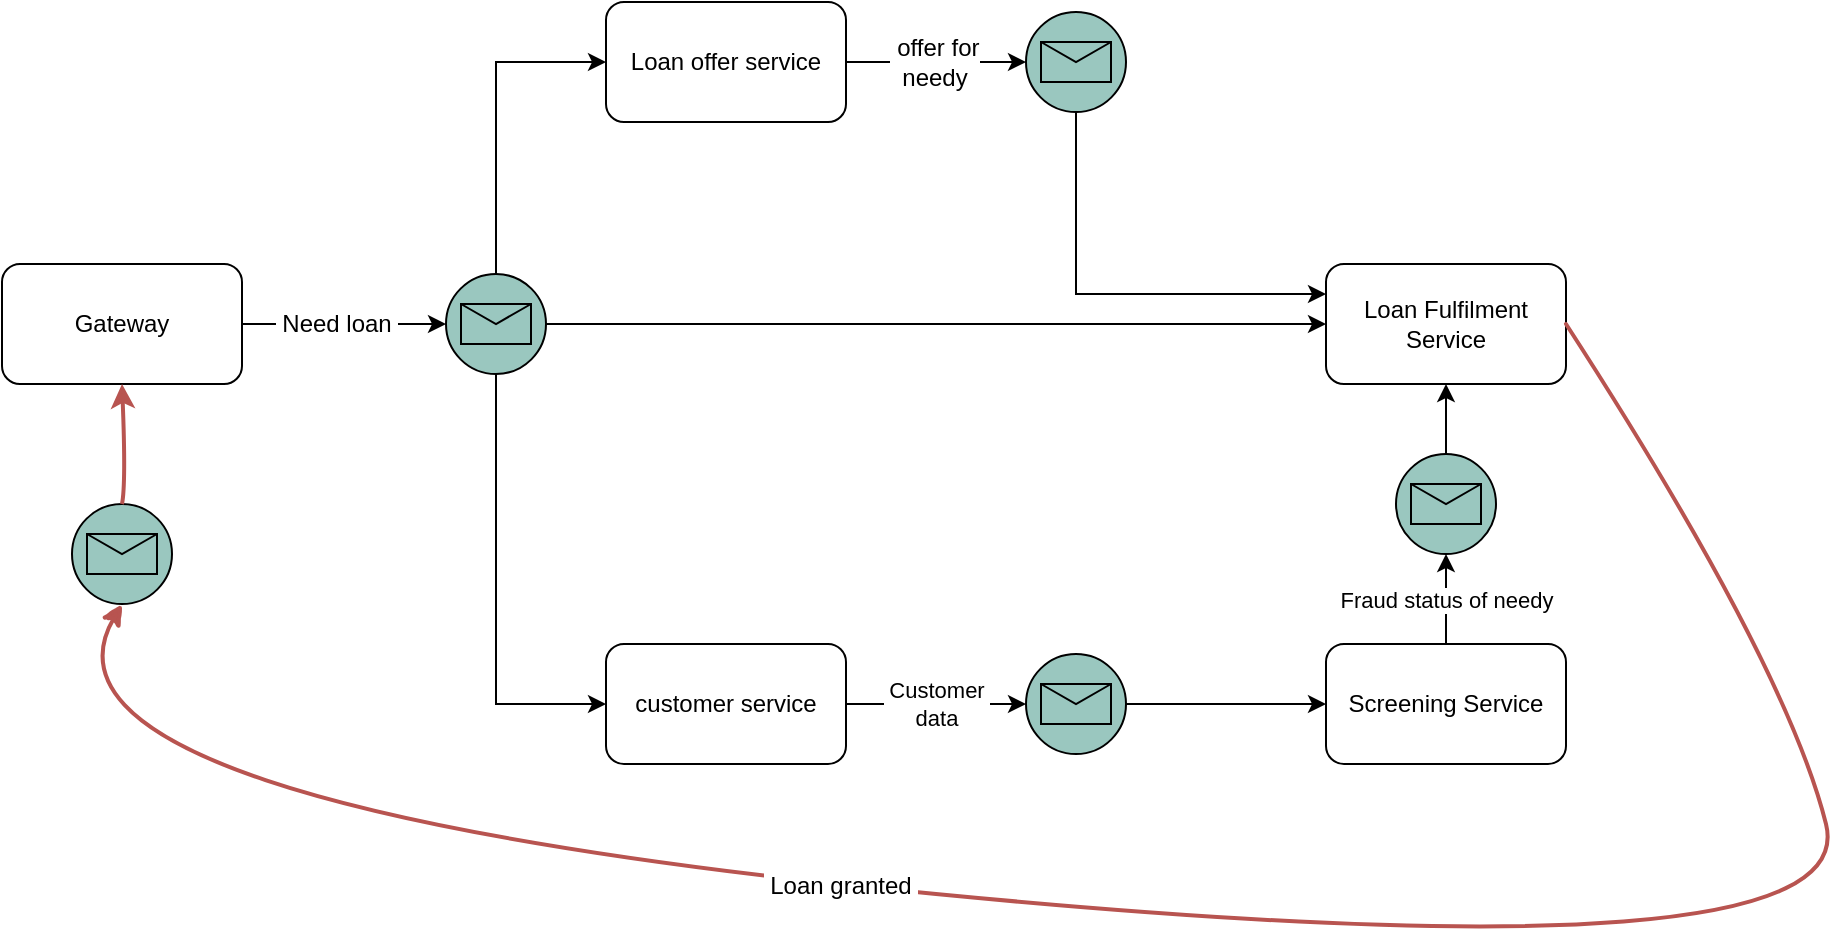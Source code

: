 <mxfile version="11.0.1" type="device"><diagram id="6cfzie3O8-5lJGpAKxsc" name="Page-1"><mxGraphModel dx="1155" dy="568" grid="0" gridSize="10" guides="1" tooltips="1" connect="1" arrows="1" fold="1" page="1" pageScale="1" pageWidth="1654" pageHeight="2336" math="0" shadow="0"><root><mxCell id="0"/><mxCell id="1" parent="0"/><mxCell id="E_JjKt3DgFsGcfbeuDR6-10" style="edgeStyle=orthogonalEdgeStyle;rounded=0;orthogonalLoop=1;jettySize=auto;html=1;entryX=0;entryY=0.5;entryDx=0;entryDy=0;exitX=1;exitY=0.5;exitDx=0;exitDy=0;" parent="1" source="0a_H2g3-T7nbhhmjOLjq-1" target="0a_H2g3-T7nbhhmjOLjq-20" edge="1"><mxGeometry relative="1" as="geometry"/></mxCell><mxCell id="E_JjKt3DgFsGcfbeuDR6-11" value="&amp;nbsp;offer for&lt;br&gt;&amp;nbsp;needy&amp;nbsp;" style="text;html=1;resizable=0;points=[];align=center;verticalAlign=middle;labelBackgroundColor=#ffffff;" parent="E_JjKt3DgFsGcfbeuDR6-10" vertex="1" connectable="0"><mxGeometry x="0.313" relative="1" as="geometry"><mxPoint x="-15" as="offset"/></mxGeometry></mxCell><mxCell id="0a_H2g3-T7nbhhmjOLjq-1" value="Loan offer service" style="rounded=1;whiteSpace=wrap;html=1;" parent="1" vertex="1"><mxGeometry x="330" y="89" width="120" height="60" as="geometry"/></mxCell><mxCell id="0a_H2g3-T7nbhhmjOLjq-9" style="edgeStyle=orthogonalEdgeStyle;rounded=0;orthogonalLoop=1;jettySize=auto;html=1;entryX=0;entryY=0.5;entryDx=0;entryDy=0;" parent="1" source="0a_H2g3-T7nbhhmjOLjq-2" target="0a_H2g3-T7nbhhmjOLjq-8" edge="1"><mxGeometry relative="1" as="geometry"><mxPoint x="88" y="217" as="sourcePoint"/></mxGeometry></mxCell><mxCell id="0a_H2g3-T7nbhhmjOLjq-10" value="&amp;nbsp;Need loan&amp;nbsp;" style="text;html=1;resizable=0;points=[];align=center;verticalAlign=middle;labelBackgroundColor=#ffffff;" parent="0a_H2g3-T7nbhhmjOLjq-9" vertex="1" connectable="0"><mxGeometry x="-0.088" relative="1" as="geometry"><mxPoint as="offset"/></mxGeometry></mxCell><mxCell id="0a_H2g3-T7nbhhmjOLjq-2" value="Gateway" style="rounded=1;whiteSpace=wrap;html=1;" parent="1" vertex="1"><mxGeometry x="28" y="220" width="120" height="60" as="geometry"/></mxCell><mxCell id="33oMt-uyb4v1ok3O6sJI-6" value="&amp;nbsp;Customer&amp;nbsp;&lt;br&gt;data" style="edgeStyle=orthogonalEdgeStyle;rounded=0;orthogonalLoop=1;jettySize=auto;html=1;entryX=0;entryY=0.5;entryDx=0;entryDy=0;" edge="1" parent="1" source="0a_H2g3-T7nbhhmjOLjq-3" target="E_JjKt3DgFsGcfbeuDR6-1"><mxGeometry relative="1" as="geometry"/></mxCell><mxCell id="0a_H2g3-T7nbhhmjOLjq-3" value="customer service" style="rounded=1;whiteSpace=wrap;html=1;" parent="1" vertex="1"><mxGeometry x="330" y="410" width="120" height="60" as="geometry"/></mxCell><mxCell id="0a_H2g3-T7nbhhmjOLjq-24" value="Fraud status of needy" style="edgeStyle=orthogonalEdgeStyle;rounded=0;orthogonalLoop=1;jettySize=auto;html=1;" parent="1" source="0a_H2g3-T7nbhhmjOLjq-4" target="0a_H2g3-T7nbhhmjOLjq-23" edge="1"><mxGeometry relative="1" as="geometry"/></mxCell><mxCell id="0a_H2g3-T7nbhhmjOLjq-4" value="Screening Service" style="rounded=1;whiteSpace=wrap;html=1;" parent="1" vertex="1"><mxGeometry x="690" y="410" width="120" height="60" as="geometry"/></mxCell><mxCell id="33oMt-uyb4v1ok3O6sJI-9" style="edgeStyle=orthogonalEdgeStyle;rounded=0;orthogonalLoop=1;jettySize=auto;html=1;entryX=0.5;entryY=0;entryDx=0;entryDy=0;startArrow=classic;startFill=1;endArrow=none;endFill=0;" edge="1" parent="1" source="0a_H2g3-T7nbhhmjOLjq-5" target="0a_H2g3-T7nbhhmjOLjq-23"><mxGeometry relative="1" as="geometry"/></mxCell><mxCell id="0a_H2g3-T7nbhhmjOLjq-5" value="Loan Fulfilment &lt;br&gt;Service" style="rounded=1;whiteSpace=wrap;html=1;" parent="1" vertex="1"><mxGeometry x="690" y="220" width="120" height="60" as="geometry"/></mxCell><mxCell id="0a_H2g3-T7nbhhmjOLjq-12" style="edgeStyle=orthogonalEdgeStyle;rounded=0;orthogonalLoop=1;jettySize=auto;html=1;entryX=0;entryY=0.5;entryDx=0;entryDy=0;exitX=0.5;exitY=0;exitDx=0;exitDy=0;" parent="1" source="0a_H2g3-T7nbhhmjOLjq-8" target="0a_H2g3-T7nbhhmjOLjq-1" edge="1"><mxGeometry relative="1" as="geometry"><mxPoint x="275" y="184" as="sourcePoint"/></mxGeometry></mxCell><mxCell id="E_JjKt3DgFsGcfbeuDR6-12" style="edgeStyle=orthogonalEdgeStyle;rounded=0;orthogonalLoop=1;jettySize=auto;html=1;entryX=0;entryY=0.5;entryDx=0;entryDy=0;exitX=0.5;exitY=1;exitDx=0;exitDy=0;" parent="1" source="0a_H2g3-T7nbhhmjOLjq-8" target="0a_H2g3-T7nbhhmjOLjq-3" edge="1"><mxGeometry relative="1" as="geometry"/></mxCell><mxCell id="33oMt-uyb4v1ok3O6sJI-1" style="edgeStyle=orthogonalEdgeStyle;rounded=0;orthogonalLoop=1;jettySize=auto;html=1;entryX=0;entryY=0.5;entryDx=0;entryDy=0;exitX=1;exitY=0.5;exitDx=0;exitDy=0;" edge="1" parent="1" source="0a_H2g3-T7nbhhmjOLjq-8" target="0a_H2g3-T7nbhhmjOLjq-5"><mxGeometry relative="1" as="geometry"/></mxCell><mxCell id="0a_H2g3-T7nbhhmjOLjq-8" value="" style="shape=mxgraph.bpmn.shape;html=1;verticalLabelPosition=bottom;labelBackgroundColor=#ffffff;verticalAlign=top;align=center;perimeter=ellipsePerimeter;outlineConnect=0;outline=standard;symbol=message;fillColor=#9AC7BF;" parent="1" vertex="1"><mxGeometry x="250" y="225" width="50" height="50" as="geometry"/></mxCell><mxCell id="0a_H2g3-T7nbhhmjOLjq-19" style="edgeStyle=orthogonalEdgeStyle;rounded=0;orthogonalLoop=1;jettySize=auto;html=1;exitX=1;exitY=0.5;exitDx=0;exitDy=0;entryX=0;entryY=0.5;entryDx=0;entryDy=0;" parent="1" source="E_JjKt3DgFsGcfbeuDR6-1" target="0a_H2g3-T7nbhhmjOLjq-4" edge="1"><mxGeometry relative="1" as="geometry"><mxPoint x="670" y="381.5" as="targetPoint"/><Array as="points"/><mxPoint x="670" y="191.5" as="sourcePoint"/></mxGeometry></mxCell><mxCell id="33oMt-uyb4v1ok3O6sJI-11" style="edgeStyle=orthogonalEdgeStyle;rounded=0;orthogonalLoop=1;jettySize=auto;html=1;entryX=0;entryY=0.25;entryDx=0;entryDy=0;startArrow=none;startFill=0;endArrow=classic;endFill=1;" edge="1" parent="1" source="0a_H2g3-T7nbhhmjOLjq-20" target="0a_H2g3-T7nbhhmjOLjq-5"><mxGeometry relative="1" as="geometry"><Array as="points"><mxPoint x="565" y="235"/></Array></mxGeometry></mxCell><mxCell id="0a_H2g3-T7nbhhmjOLjq-20" value="" style="shape=mxgraph.bpmn.shape;html=1;verticalLabelPosition=bottom;labelBackgroundColor=#ffffff;verticalAlign=top;align=center;perimeter=ellipsePerimeter;outlineConnect=0;outline=standard;symbol=message;fillColor=#9AC7BF;" parent="1" vertex="1"><mxGeometry x="540" y="94" width="50" height="50" as="geometry"/></mxCell><mxCell id="0a_H2g3-T7nbhhmjOLjq-23" value="" style="shape=mxgraph.bpmn.shape;html=1;verticalLabelPosition=bottom;labelBackgroundColor=#ffffff;verticalAlign=top;align=center;perimeter=ellipsePerimeter;outlineConnect=0;outline=standard;symbol=message;fillColor=#9AC7BF;" parent="1" vertex="1"><mxGeometry x="725" y="315" width="50" height="50" as="geometry"/></mxCell><mxCell id="0a_H2g3-T7nbhhmjOLjq-31" value="" style="shape=mxgraph.bpmn.shape;html=1;verticalLabelPosition=bottom;labelBackgroundColor=#ffffff;verticalAlign=top;align=center;perimeter=ellipsePerimeter;outlineConnect=0;outline=standard;symbol=message;fillColor=#9AC7BF;" parent="1" vertex="1"><mxGeometry x="63" y="340" width="50" height="50" as="geometry"/></mxCell><mxCell id="E_JjKt3DgFsGcfbeuDR6-1" value="" style="shape=mxgraph.bpmn.shape;html=1;verticalLabelPosition=bottom;labelBackgroundColor=#ffffff;verticalAlign=top;align=center;perimeter=ellipsePerimeter;outlineConnect=0;outline=standard;symbol=message;fillColor=#9AC7BF;" parent="1" vertex="1"><mxGeometry x="540" y="415" width="50" height="50" as="geometry"/></mxCell><mxCell id="33oMt-uyb4v1ok3O6sJI-4" value="" style="curved=1;endArrow=classic;html=1;exitX=0.5;exitY=0;exitDx=0;exitDy=0;entryX=0.5;entryY=1;entryDx=0;entryDy=0;fillColor=#f8cecc;strokeColor=#b85450;strokeWidth=2;" edge="1" parent="1" source="0a_H2g3-T7nbhhmjOLjq-31" target="0a_H2g3-T7nbhhmjOLjq-2"><mxGeometry width="50" height="50" relative="1" as="geometry"><mxPoint x="30" y="450" as="sourcePoint"/><mxPoint x="80" y="400" as="targetPoint"/><Array as="points"><mxPoint x="90" y="330"/></Array></mxGeometry></mxCell><mxCell id="33oMt-uyb4v1ok3O6sJI-13" value="" style="curved=1;endArrow=classic;html=1;exitX=1;exitY=0.5;exitDx=0;exitDy=0;entryX=0.5;entryY=1;entryDx=0;entryDy=0;fillColor=#f8cecc;strokeColor=#b85450;shadow=0;comic=1;strokeWidth=2;" edge="1" parent="1" source="0a_H2g3-T7nbhhmjOLjq-5" target="0a_H2g3-T7nbhhmjOLjq-31"><mxGeometry width="50" height="50" relative="1" as="geometry"><mxPoint x="30" y="540" as="sourcePoint"/><mxPoint x="80" y="490" as="targetPoint"/><Array as="points"><mxPoint x="920" y="420"/><mxPoint x="960" y="580"/><mxPoint x="30" y="490"/></Array></mxGeometry></mxCell><mxCell id="33oMt-uyb4v1ok3O6sJI-14" value="&amp;nbsp;Loan granted&amp;nbsp;" style="text;html=1;resizable=0;points=[];align=center;verticalAlign=middle;labelBackgroundColor=#ffffff;" vertex="1" connectable="0" parent="33oMt-uyb4v1ok3O6sJI-13"><mxGeometry x="0.246" relative="1" as="geometry"><mxPoint as="offset"/></mxGeometry></mxCell></root></mxGraphModel></diagram></mxfile>